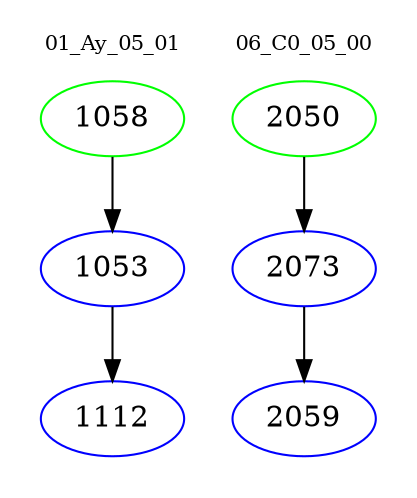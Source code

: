 digraph{
subgraph cluster_0 {
color = white
label = "01_Ay_05_01";
fontsize=10;
T0_1058 [label="1058", color="green"]
T0_1058 -> T0_1053 [color="black"]
T0_1053 [label="1053", color="blue"]
T0_1053 -> T0_1112 [color="black"]
T0_1112 [label="1112", color="blue"]
}
subgraph cluster_1 {
color = white
label = "06_C0_05_00";
fontsize=10;
T1_2050 [label="2050", color="green"]
T1_2050 -> T1_2073 [color="black"]
T1_2073 [label="2073", color="blue"]
T1_2073 -> T1_2059 [color="black"]
T1_2059 [label="2059", color="blue"]
}
}
